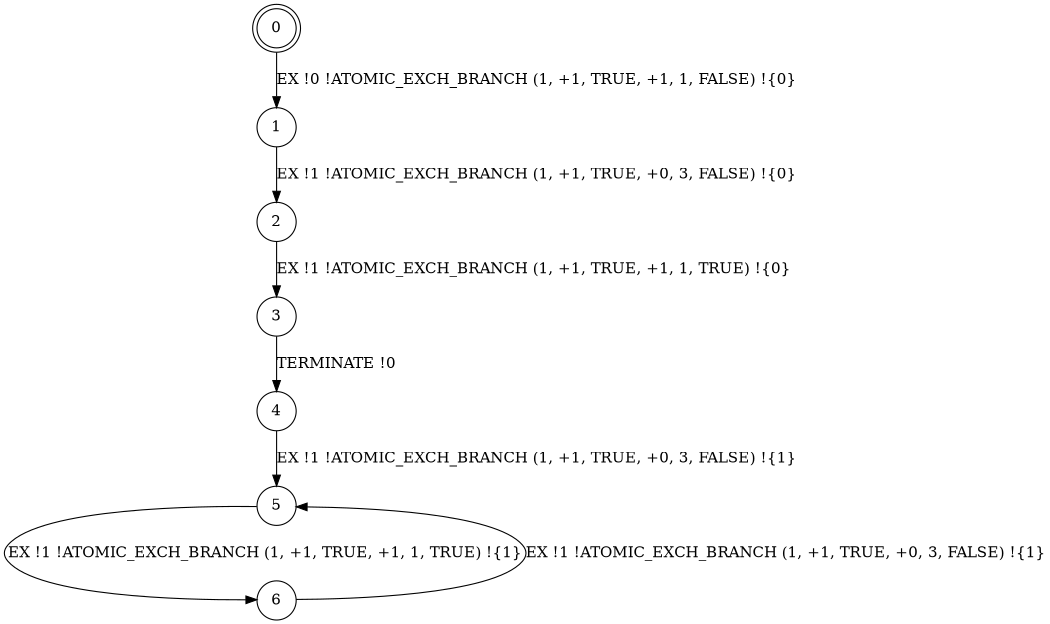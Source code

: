 digraph BCG {
size = "7, 10.5";
center = TRUE;
node [shape = circle];
0 [peripheries = 2];
0 -> 1 [label = "EX !0 !ATOMIC_EXCH_BRANCH (1, +1, TRUE, +1, 1, FALSE) !{0}"];
1 -> 2 [label = "EX !1 !ATOMIC_EXCH_BRANCH (1, +1, TRUE, +0, 3, FALSE) !{0}"];
2 -> 3 [label = "EX !1 !ATOMIC_EXCH_BRANCH (1, +1, TRUE, +1, 1, TRUE) !{0}"];
3 -> 4 [label = "TERMINATE !0"];
4 -> 5 [label = "EX !1 !ATOMIC_EXCH_BRANCH (1, +1, TRUE, +0, 3, FALSE) !{1}"];
5 -> 6 [label = "EX !1 !ATOMIC_EXCH_BRANCH (1, +1, TRUE, +1, 1, TRUE) !{1}"];
6 -> 5 [label = "EX !1 !ATOMIC_EXCH_BRANCH (1, +1, TRUE, +0, 3, FALSE) !{1}"];
}
